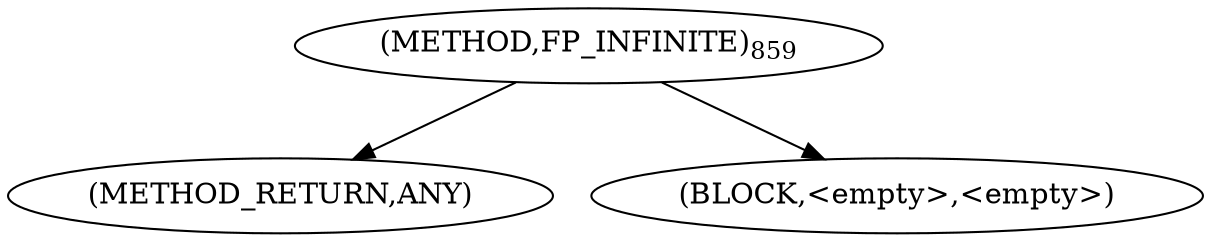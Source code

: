 digraph "FP_INFINITE" {  
"100144" [label = <(METHOD,FP_INFINITE)<SUB>859</SUB>> ]
"100145" [label = <(METHOD_RETURN,ANY)> ]
"100146" [label = <(BLOCK,&lt;empty&gt;,&lt;empty&gt;)> ]
  "100144" -> "100145" 
  "100144" -> "100146" 
}
